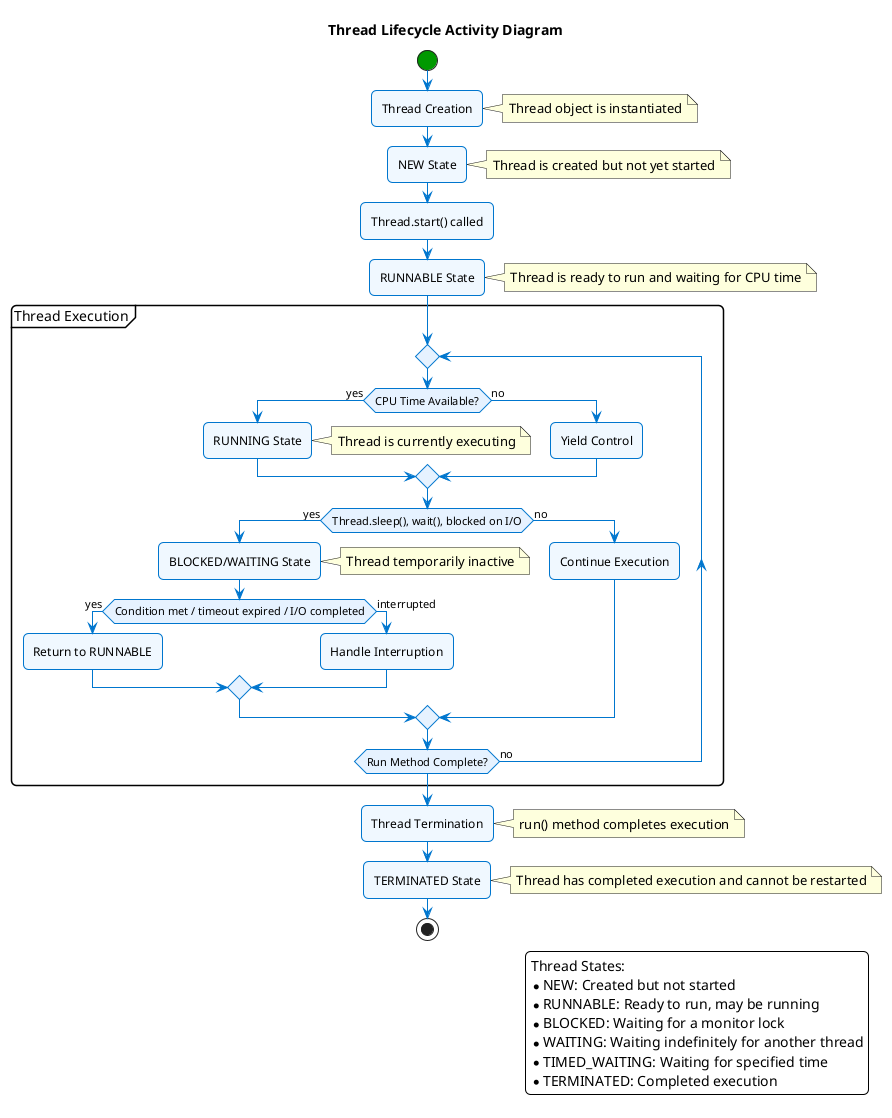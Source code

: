 @startuml thread_lifecycle

title Thread Lifecycle Activity Diagram

skinparam backgroundColor white
skinparam roundcorner 10
skinparam ArrowColor #0076ce
skinparam ActivityBackgroundColor #f0f8ff
skinparam ActivityBorderColor #0076ce
skinparam ActivityBorderThickness 1
skinparam ActivityDiamondBackgroundColor #e6f2ff
skinparam ActivityDiamondBorderColor #0076ce
skinparam ActivityStartColor #009900
skinparam ActivityEndColor #FF0000

start

:Thread Creation;
note right: Thread object is instantiated

:NEW State;
note right: Thread is created but not yet started

:Thread.start() called;

:RUNNABLE State;
note right: Thread is ready to run and waiting for CPU time

partition "Thread Execution" {
  repeat
    if (CPU Time Available?) then (yes)
      :RUNNING State;
      note right: Thread is currently executing
    else (no)
      :Yield Control;
    endif
    
    if (Thread.sleep(), wait(), blocked on I/O) then (yes)
      :BLOCKED/WAITING State;
      note right: Thread temporarily inactive
      
      if (Condition met / timeout expired / I/O completed) then (yes)
        :Return to RUNNABLE;
      else (interrupted)
        :Handle Interruption;
      endif
    else (no)
      :Continue Execution;
    endif
  repeat while (Run Method Complete?) is (no)
}

:Thread Termination;
note right: run() method completes execution

:TERMINATED State;
note right: Thread has completed execution and cannot be restarted

stop

legend right
  Thread States:
  * NEW: Created but not started
  * RUNNABLE: Ready to run, may be running
  * BLOCKED: Waiting for a monitor lock
  * WAITING: Waiting indefinitely for another thread
  * TIMED_WAITING: Waiting for specified time
  * TERMINATED: Completed execution
endlegend

@enduml 